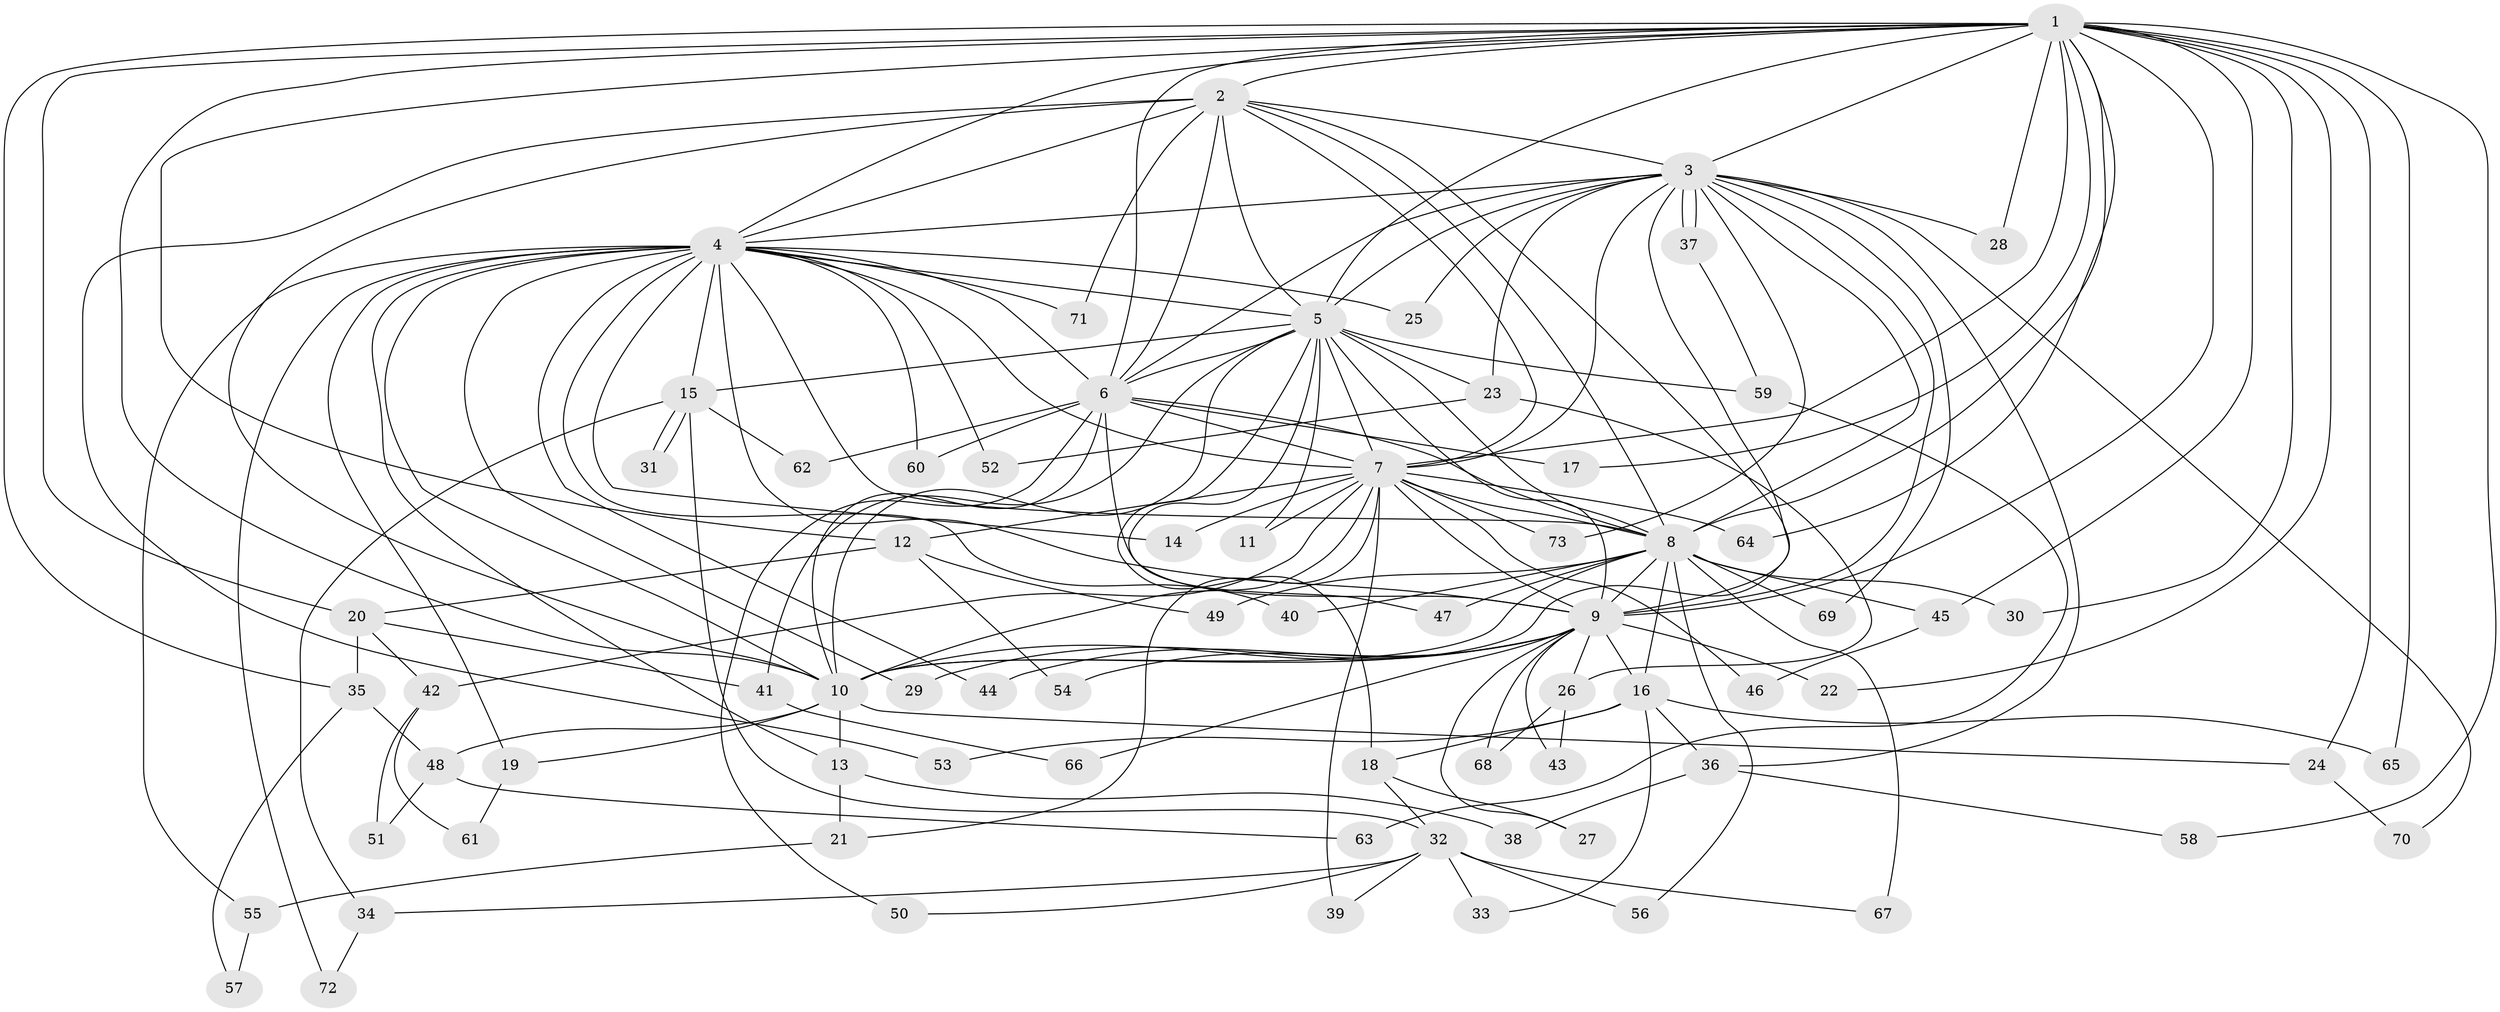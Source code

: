 // Generated by graph-tools (version 1.1) at 2025/25/03/09/25 03:25:45]
// undirected, 73 vertices, 171 edges
graph export_dot {
graph [start="1"]
  node [color=gray90,style=filled];
  1;
  2;
  3;
  4;
  5;
  6;
  7;
  8;
  9;
  10;
  11;
  12;
  13;
  14;
  15;
  16;
  17;
  18;
  19;
  20;
  21;
  22;
  23;
  24;
  25;
  26;
  27;
  28;
  29;
  30;
  31;
  32;
  33;
  34;
  35;
  36;
  37;
  38;
  39;
  40;
  41;
  42;
  43;
  44;
  45;
  46;
  47;
  48;
  49;
  50;
  51;
  52;
  53;
  54;
  55;
  56;
  57;
  58;
  59;
  60;
  61;
  62;
  63;
  64;
  65;
  66;
  67;
  68;
  69;
  70;
  71;
  72;
  73;
  1 -- 2;
  1 -- 3;
  1 -- 4;
  1 -- 5;
  1 -- 6;
  1 -- 7;
  1 -- 8;
  1 -- 9;
  1 -- 10;
  1 -- 12;
  1 -- 17;
  1 -- 20;
  1 -- 22;
  1 -- 24;
  1 -- 28;
  1 -- 30;
  1 -- 35;
  1 -- 45;
  1 -- 58;
  1 -- 64;
  1 -- 65;
  2 -- 3;
  2 -- 4;
  2 -- 5;
  2 -- 6;
  2 -- 7;
  2 -- 8;
  2 -- 9;
  2 -- 10;
  2 -- 53;
  2 -- 71;
  3 -- 4;
  3 -- 5;
  3 -- 6;
  3 -- 7;
  3 -- 8;
  3 -- 9;
  3 -- 10;
  3 -- 23;
  3 -- 25;
  3 -- 28;
  3 -- 36;
  3 -- 37;
  3 -- 37;
  3 -- 69;
  3 -- 70;
  3 -- 73;
  4 -- 5;
  4 -- 6;
  4 -- 7;
  4 -- 8;
  4 -- 9;
  4 -- 10;
  4 -- 13;
  4 -- 14;
  4 -- 15;
  4 -- 19;
  4 -- 25;
  4 -- 29;
  4 -- 40;
  4 -- 44;
  4 -- 52;
  4 -- 55;
  4 -- 60;
  4 -- 71;
  4 -- 72;
  5 -- 6;
  5 -- 7;
  5 -- 8;
  5 -- 9;
  5 -- 10;
  5 -- 11;
  5 -- 15;
  5 -- 18;
  5 -- 23;
  5 -- 41;
  5 -- 47;
  5 -- 59;
  6 -- 7;
  6 -- 8;
  6 -- 9;
  6 -- 10;
  6 -- 17;
  6 -- 50;
  6 -- 60;
  6 -- 62;
  7 -- 8;
  7 -- 9;
  7 -- 10;
  7 -- 11;
  7 -- 12;
  7 -- 14;
  7 -- 21;
  7 -- 39;
  7 -- 42;
  7 -- 46;
  7 -- 64;
  7 -- 73;
  8 -- 9;
  8 -- 10;
  8 -- 16;
  8 -- 30;
  8 -- 40;
  8 -- 45;
  8 -- 47;
  8 -- 49;
  8 -- 56;
  8 -- 67;
  8 -- 69;
  9 -- 10;
  9 -- 16;
  9 -- 22;
  9 -- 26;
  9 -- 27;
  9 -- 29;
  9 -- 43;
  9 -- 44;
  9 -- 54;
  9 -- 66;
  9 -- 68;
  10 -- 13;
  10 -- 19;
  10 -- 24;
  10 -- 48;
  12 -- 20;
  12 -- 49;
  12 -- 54;
  13 -- 21;
  13 -- 38;
  15 -- 31;
  15 -- 31;
  15 -- 32;
  15 -- 34;
  15 -- 62;
  16 -- 18;
  16 -- 33;
  16 -- 36;
  16 -- 53;
  16 -- 65;
  18 -- 27;
  18 -- 32;
  19 -- 61;
  20 -- 35;
  20 -- 41;
  20 -- 42;
  21 -- 55;
  23 -- 26;
  23 -- 52;
  24 -- 70;
  26 -- 43;
  26 -- 68;
  32 -- 33;
  32 -- 34;
  32 -- 39;
  32 -- 50;
  32 -- 56;
  32 -- 67;
  34 -- 72;
  35 -- 48;
  35 -- 57;
  36 -- 38;
  36 -- 58;
  37 -- 59;
  41 -- 66;
  42 -- 51;
  42 -- 61;
  45 -- 46;
  48 -- 51;
  48 -- 63;
  55 -- 57;
  59 -- 63;
}
